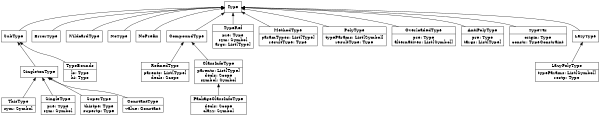 digraph SQLTypes {

  size="4,4"
  rankdir=BT
  rank=max
  ratio=compress
  
  node [shape = record]
  
  Type
  
  SubType -> Type
  
  SingletonType -> SubType
  
  ErrorType -> Type
  
  WildcardType -> Type
  
  NoType -> Type
  
  NoPrefix -> Type
  
  ThisType [label = "{ThisType|sym: Symbol}"]
  ThisType -> SingletonType
  
  SingleType [label = "{SingleType|pre: Type\nsym: Symbol}"]
  SingleType -> SingletonType
  
  SuperType [label = "{SuperType|thistpe: Type\nsupertp: Type}"]
  SuperType -> SingletonType
  
  TypeBounds [label = "{TypeBounds|lo: Type\nhi: Type}"]
  TypeBounds -> SubType
  
  CompoundType -> Type
  
  RefinedType[label = "{RefinedType|parents: List[Type]\ndecls: Scope}"]
  RefinedType -> CompoundType
  
  ClassInfoType[label = "{ClassInfoType|parents: List[Type]\ndecls: Scope\nsymbol: Symbol}"]
  ClassInfoType -> CompoundType
  
  PackageClassInfoType[label = "{PackageClassInfoType|decls: Scope\nclazz: Symbol}"]
  PackageClassInfoType -> ClassInfoType
  
  ConstantType[label = "{ConstantType|value: Constant}"]
  ConstantType -> SingletonType
  
  TypeRef[label = "{TypeRef|pre: Type\nsym: Symbol\nargs: List[Type]}"]
  TypeRef -> Type
  
  MethodType[label = "{MethodType|paramTypes: List[Type]\nresultType: Type}"]
  MethodType -> Type
  
  PolyType[label = "{PolyType|typeParams: List[Symbol]\nresultType: Type}"]
  PolyType -> Type
  
  OverloadedType[label = "{OverloadedType|pre: Type\nalternatives: List[Symbol]}"]
  OverloadedType -> Type
  
  AntiPolyType[label = "{AntiPolyType|pre: Type\ntargs: List[Type]}"]
  AntiPolyType -> Type
  
  TypeVar[label = "{TypeVar|origin: Type\nconstr: TypeConstraint}"]
  TypeVar -> Type
  
  LazyType -> Type
  
  LazyPolyType[label = "{LazyPolyType|typeParams: List[Symbol]\nrestp: Type}"]
  LazyPolyType -> LazyType
  
}